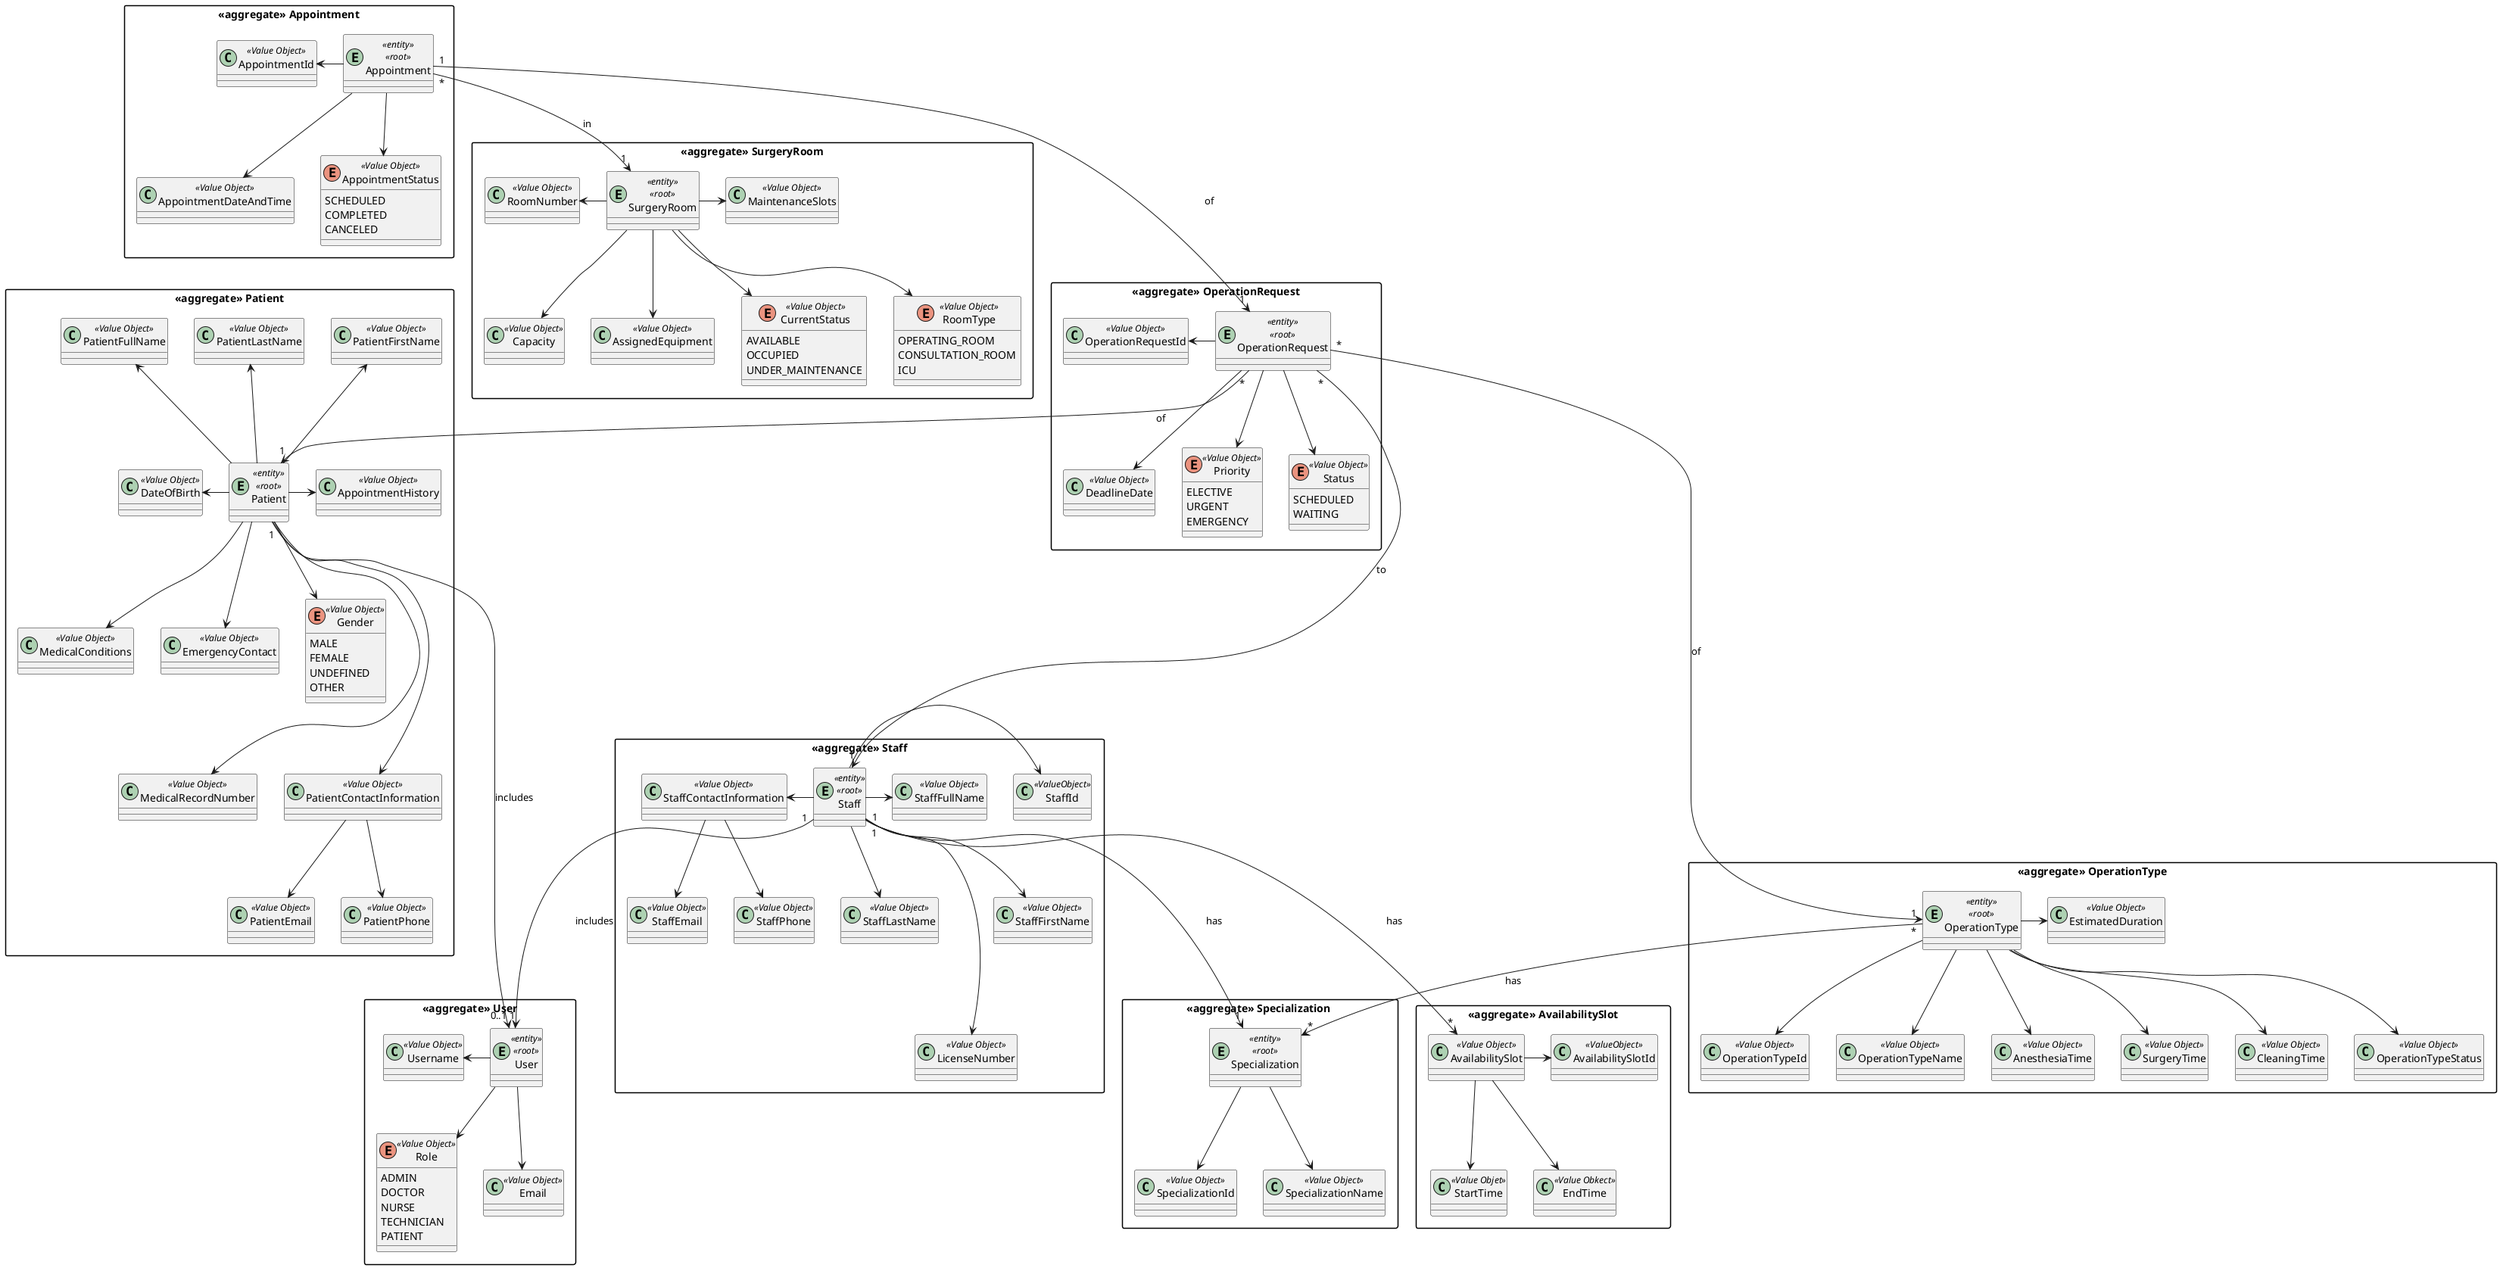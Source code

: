 @startuml domain-model
'https://plantuml.com/class-diagram
skinparam classAttributeIconSize 0

skinparam packageStyle rectangle

package "<<aggregate>> User"{
    
    entity User <<entity>> <<root>>{

    }
    class Username <<Value Object>>{

    }
    
    enum Role <<Value Object>> {
        ADMIN
        DOCTOR
        NURSE
        TECHNICIAN
        PATIENT
    }

    class Email  <<Value Object>> {
    }

}

package "<<aggregate>> Patient"{

    entity Patient <<entity>> <<root>>{
    }

    class PatientFirstName <<Value Object>>{

    }

    class PatientLastName <<Value Object>>{
        
    }

    class PatientFullName <<Value Object>>{
        
    }
    
    class DateOfBirth <<Value Object>>{
        
    }

    enum Gender <<Value Object>>{
        MALE
        FEMALE
        UNDEFINED
        OTHER
    }

    class MedicalRecordNumber <<Value Object>>{
        
    }

    class PatientContactInformation <<Value Object>>{
        
    }

    class PatientEmail <<Value Object>>{
        
    }

    class PatientPhone <<Value Object>>{
        
    }

    class MedicalConditions <<Value Object>>{
        
    }

    class EmergencyContact <<Value Object>>{
        
    }

    class AppointmentHistory <<Value Object>>{
        
    }


}

package "<<aggregate>> Staff"{

    entity Staff <<entity>> <<root>>{
    }

    class StaffId <<ValueObject>>{

    }

    class StaffFirstName <<Value Object>>{

    }

    class StaffLastName <<Value Object>>{
        
    }

    class StaffFullName <<Value Object>>{
        
    }

    class LicenseNumber <<Value Object>>{
        
    }

    class StaffContactInformation <<Value Object>>{
        
    }

    class StaffEmail <<Value Object>>{
        
    }

    class StaffPhone <<Value Object>>{
        
    }
}

package "<<aggregate>> OperationRequest"{

    entity OperationRequest <<entity>> <<root>>{
    }

    class OperationRequestId <<Value Object>>{
        
    }

    class DeadlineDate <<Value Object>>{
        
    }

    enum Priority <<Value Object>>{
        ELECTIVE
        URGENT
        EMERGENCY
    }

    enum Status <<Value Object>> {
        SCHEDULED
        WAITING
    }

}

package "<<aggregate>> Specialization "{

    entity Specialization <<entity>> <<root>>{
    }

    class SpecializationId <<Value Object>>{
        
    }

    class SpecializationName <<Value Object>>{
        
    }
}

package "<<aggregate>> OperationType"{

    entity OperationType <<entity>> <<root>>{
    }

    class OperationTypeId <<Value Object>>{
        
    }

    class OperationTypeName <<Value Object>>{
        
    }

    class EstimatedDuration <<Value Object>>{
        
    }

    class AnesthesiaTime <<Value Object>>{
        
    }

    class SurgeryTime <<Value Object>>{
        
    }

    class CleaningTime <<Value Object>>{
        
    }

    class OperationTypeStatus <<Value Object>>{
        
    }
}

package "<<aggregate>> Appointment"{

    entity Appointment <<entity>> <<root>>{
    }

    class AppointmentId <<Value Object>>{
        
    }

    class AppointmentDateAndTime <<Value Object>>{
        
    }

    enum AppointmentStatus <<Value Object>>{
        SCHEDULED
        COMPLETED
        CANCELED
    }
}

package "<<aggregate>> SurgeryRoom"{

    entity SurgeryRoom <<entity>> <<root>>{
    }

    class RoomNumber <<Value Object>>{
        
    }

    enum RoomType <<Value Object>>{
        OPERATING_ROOM
        CONSULTATION_ROOM
        ICU
    }

    class Capacity <<Value Object>>{
        
    }

    class AssignedEquipment <<Value Object>> { 

    }

    enum CurrentStatus <<Value Object>>{
        AVAILABLE
        OCCUPIED
        UNDER_MAINTENANCE
    }

    class MaintenanceSlots <<Value Object>> {
             
    }
    
}

package "<<aggregate>> AvailabilitySlot" {

    class AvailabilitySlot <<Value Object>>{
        
    }

    class AvailabilitySlotId <<ValueObject>> {

    }

    class StartTime <<Value Objet>> {

    }

    class EndTime <<Value Obkect>> {

    }
}

'User'
Username <- User
User --> Role
User --> Email

'Patient'
PatientFirstName <-- Patient
PatientLastName <-- Patient
PatientFullName <-- Patient
DateOfBirth <- Patient
Patient --> Gender
Patient ---> MedicalRecordNumber
Patient ---> PatientContactInformation
Patient --> MedicalConditions
Patient --> EmergencyContact
Patient -> AppointmentHistory
PatientContactInformation --> PatientEmail
PatientContactInformation --> PatientPhone
Patient "1" --> "0..1" User: includes

'Staff'
Staff -> StaffId
Staff --> StaffFirstName
Staff --> StaffLastName
Staff -> StaffFullName
StaffContactInformation <- Staff
StaffContactInformation --> StaffEmail
StaffContactInformation --> StaffPhone
Staff ---> LicenseNumber
Staff "1" ---> "*" AvailabilitySlot : has
Staff "1" ---> "1" User: includes
Staff "1" ---> "1" Specialization : has

'Specialization'
Specialization --> SpecializationId
Specialization --> SpecializationName

'OperationRequest'
OperationRequestId <- OperationRequest
OperationRequest --> DeadlineDate
OperationRequest --> Priority
OperationRequest "*" --> "1" Patient: of
OperationRequest "*" ----> "1" Staff: to
OperationRequest "*" ---> "1" OperationType: of
OperationRequest --> Status

'OperationType'
OperationType --> OperationTypeId
OperationType --> OperationTypeName
OperationType -> EstimatedDuration
OperationType --> AnesthesiaTime
OperationType --> SurgeryTime
OperationType --> CleaningTime
OperationType --> OperationTypeStatus
OperationType "*" --> "*" Specialization: has

'Appointment'
AppointmentId <- Appointment
Appointment --> AppointmentDateAndTime
Appointment --> AppointmentStatus
Appointment "1" ---> "1" OperationRequest: of
Appointment "*" --> "1" SurgeryRoom: in

'SurgeryRoom'
RoomNumber <- SurgeryRoom
SurgeryRoom --> RoomType
SurgeryRoom --> Capacity
SurgeryRoom --> AssignedEquipment
SurgeryRoom --> CurrentStatus
SurgeryRoom  -> MaintenanceSlots


'AvailabilitySlot'
AvailabilitySlot -> AvailabilitySlotId
AvailabilitySlot --> StartTime
AvailabilitySlot --> EndTime
@enduml